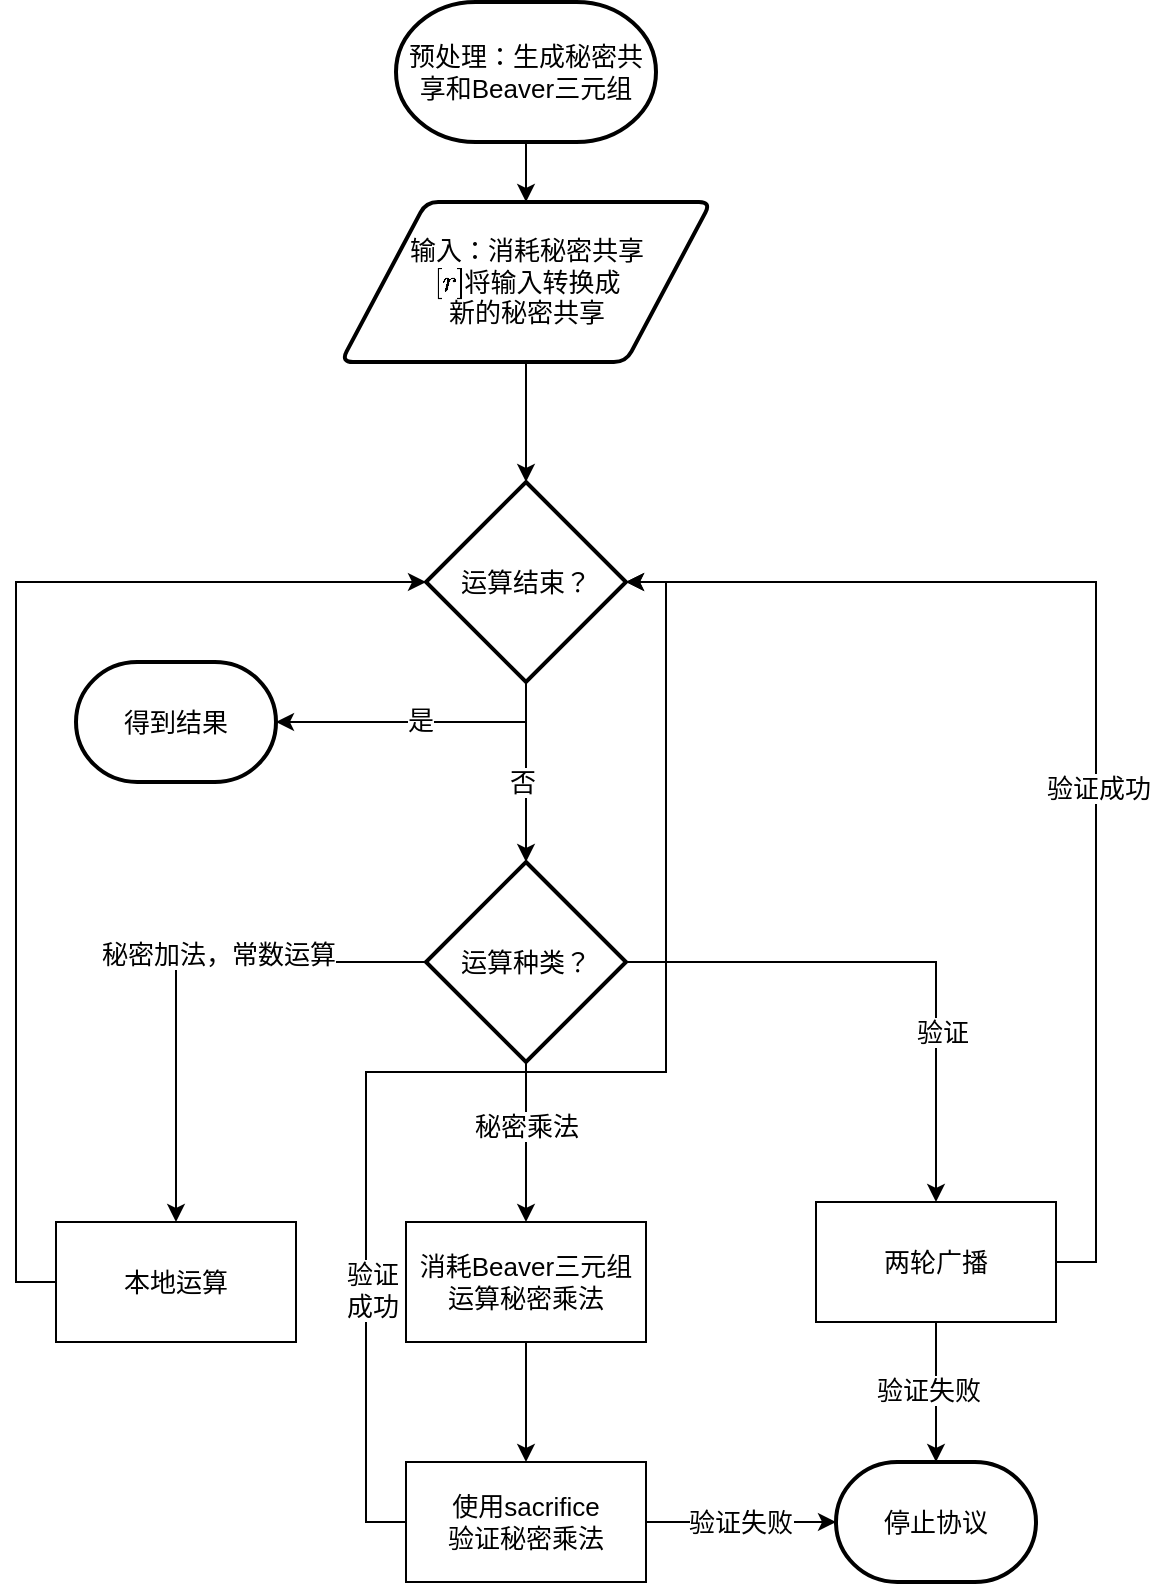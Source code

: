 <mxfile version="14.7.1" type="github">
  <diagram id="C5RBs43oDa-KdzZeNtuy" name="Page-1">
    <mxGraphModel dx="946" dy="536" grid="1" gridSize="10" guides="1" tooltips="1" connect="1" arrows="1" fold="1" page="1" pageScale="1" pageWidth="827" pageHeight="1169" math="1" shadow="0">
      <root>
        <mxCell id="WIyWlLk6GJQsqaUBKTNV-0" />
        <mxCell id="WIyWlLk6GJQsqaUBKTNV-1" parent="WIyWlLk6GJQsqaUBKTNV-0" />
        <mxCell id="vKn0vAI7lJOk2YTOMezV-2" style="edgeStyle=orthogonalEdgeStyle;rounded=0;orthogonalLoop=1;jettySize=auto;html=1;exitX=0.5;exitY=1;exitDx=0;exitDy=0;exitPerimeter=0;fontSize=13;" edge="1" parent="WIyWlLk6GJQsqaUBKTNV-1" source="vKn0vAI7lJOk2YTOMezV-0" target="vKn0vAI7lJOk2YTOMezV-1">
          <mxGeometry relative="1" as="geometry" />
        </mxCell>
        <mxCell id="vKn0vAI7lJOk2YTOMezV-0" value="预处理：生成秘密共享和Beaver三元组" style="strokeWidth=2;html=1;shape=mxgraph.flowchart.terminator;whiteSpace=wrap;fontSize=13;" vertex="1" parent="WIyWlLk6GJQsqaUBKTNV-1">
          <mxGeometry x="280" y="200" width="130" height="70" as="geometry" />
        </mxCell>
        <mxCell id="vKn0vAI7lJOk2YTOMezV-4" value="" style="edgeStyle=orthogonalEdgeStyle;rounded=0;orthogonalLoop=1;jettySize=auto;html=1;fontSize=13;" edge="1" parent="WIyWlLk6GJQsqaUBKTNV-1" source="vKn0vAI7lJOk2YTOMezV-1" target="vKn0vAI7lJOk2YTOMezV-3">
          <mxGeometry relative="1" as="geometry" />
        </mxCell>
        <mxCell id="vKn0vAI7lJOk2YTOMezV-1" value="输入：消耗秘密共享&lt;br&gt;\([r]\)将输入转换成&lt;br&gt;新的秘密共享" style="shape=parallelogram;html=1;strokeWidth=2;perimeter=parallelogramPerimeter;whiteSpace=wrap;rounded=1;arcSize=12;size=0.23;fontSize=13;" vertex="1" parent="WIyWlLk6GJQsqaUBKTNV-1">
          <mxGeometry x="252.5" y="300" width="185" height="80" as="geometry" />
        </mxCell>
        <mxCell id="vKn0vAI7lJOk2YTOMezV-37" style="edgeStyle=orthogonalEdgeStyle;rounded=0;orthogonalLoop=1;jettySize=auto;html=1;exitX=0.5;exitY=1;exitDx=0;exitDy=0;exitPerimeter=0;fontSize=13;" edge="1" parent="WIyWlLk6GJQsqaUBKTNV-1" source="vKn0vAI7lJOk2YTOMezV-3" target="vKn0vAI7lJOk2YTOMezV-34">
          <mxGeometry relative="1" as="geometry" />
        </mxCell>
        <mxCell id="vKn0vAI7lJOk2YTOMezV-38" value="是" style="edgeLabel;html=1;align=center;verticalAlign=middle;resizable=0;points=[];fontSize=13;" vertex="1" connectable="0" parent="vKn0vAI7lJOk2YTOMezV-37">
          <mxGeometry x="0.007" y="-1" relative="1" as="geometry">
            <mxPoint as="offset" />
          </mxGeometry>
        </mxCell>
        <mxCell id="vKn0vAI7lJOk2YTOMezV-42" style="edgeStyle=orthogonalEdgeStyle;rounded=0;orthogonalLoop=1;jettySize=auto;html=1;exitX=0.5;exitY=1;exitDx=0;exitDy=0;exitPerimeter=0;fontSize=13;" edge="1" parent="WIyWlLk6GJQsqaUBKTNV-1" source="vKn0vAI7lJOk2YTOMezV-3" target="vKn0vAI7lJOk2YTOMezV-6">
          <mxGeometry relative="1" as="geometry" />
        </mxCell>
        <mxCell id="vKn0vAI7lJOk2YTOMezV-43" value="否" style="edgeLabel;html=1;align=center;verticalAlign=middle;resizable=0;points=[];fontSize=13;" vertex="1" connectable="0" parent="vKn0vAI7lJOk2YTOMezV-42">
          <mxGeometry x="0.1" y="-2" relative="1" as="geometry">
            <mxPoint as="offset" />
          </mxGeometry>
        </mxCell>
        <mxCell id="vKn0vAI7lJOk2YTOMezV-3" value="运算结束？" style="strokeWidth=2;html=1;shape=mxgraph.flowchart.decision;whiteSpace=wrap;fontSize=13;" vertex="1" parent="WIyWlLk6GJQsqaUBKTNV-1">
          <mxGeometry x="295" y="440" width="100" height="100" as="geometry" />
        </mxCell>
        <mxCell id="vKn0vAI7lJOk2YTOMezV-10" style="edgeStyle=orthogonalEdgeStyle;rounded=0;orthogonalLoop=1;jettySize=auto;html=1;exitX=0;exitY=0.5;exitDx=0;exitDy=0;exitPerimeter=0;entryX=0.5;entryY=0;entryDx=0;entryDy=0;fontSize=13;" edge="1" parent="WIyWlLk6GJQsqaUBKTNV-1" source="vKn0vAI7lJOk2YTOMezV-6" target="vKn0vAI7lJOk2YTOMezV-7">
          <mxGeometry relative="1" as="geometry" />
        </mxCell>
        <mxCell id="vKn0vAI7lJOk2YTOMezV-11" value="秘密加法，常数运算" style="edgeLabel;html=1;align=center;verticalAlign=middle;resizable=0;points=[];fontSize=13;" vertex="1" connectable="0" parent="vKn0vAI7lJOk2YTOMezV-10">
          <mxGeometry x="-0.18" y="-4" relative="1" as="geometry">
            <mxPoint as="offset" />
          </mxGeometry>
        </mxCell>
        <mxCell id="vKn0vAI7lJOk2YTOMezV-12" style="edgeStyle=orthogonalEdgeStyle;rounded=0;orthogonalLoop=1;jettySize=auto;html=1;exitX=0.5;exitY=1;exitDx=0;exitDy=0;exitPerimeter=0;fontSize=13;" edge="1" parent="WIyWlLk6GJQsqaUBKTNV-1" source="vKn0vAI7lJOk2YTOMezV-6" target="vKn0vAI7lJOk2YTOMezV-8">
          <mxGeometry relative="1" as="geometry" />
        </mxCell>
        <mxCell id="vKn0vAI7lJOk2YTOMezV-13" value="秘密乘法" style="edgeLabel;html=1;align=center;verticalAlign=middle;resizable=0;points=[];fontSize=13;" vertex="1" connectable="0" parent="vKn0vAI7lJOk2YTOMezV-12">
          <mxGeometry x="-0.2" relative="1" as="geometry">
            <mxPoint as="offset" />
          </mxGeometry>
        </mxCell>
        <mxCell id="vKn0vAI7lJOk2YTOMezV-14" style="edgeStyle=orthogonalEdgeStyle;rounded=0;orthogonalLoop=1;jettySize=auto;html=1;exitX=1;exitY=0.5;exitDx=0;exitDy=0;exitPerimeter=0;entryX=0.5;entryY=0;entryDx=0;entryDy=0;fontSize=13;" edge="1" parent="WIyWlLk6GJQsqaUBKTNV-1" source="vKn0vAI7lJOk2YTOMezV-6" target="vKn0vAI7lJOk2YTOMezV-9">
          <mxGeometry relative="1" as="geometry" />
        </mxCell>
        <mxCell id="vKn0vAI7lJOk2YTOMezV-15" value="验证" style="edgeLabel;html=1;align=center;verticalAlign=middle;resizable=0;points=[];fontSize=13;" vertex="1" connectable="0" parent="vKn0vAI7lJOk2YTOMezV-14">
          <mxGeometry x="0.38" y="3" relative="1" as="geometry">
            <mxPoint as="offset" />
          </mxGeometry>
        </mxCell>
        <mxCell id="vKn0vAI7lJOk2YTOMezV-6" value="运算种类？" style="strokeWidth=2;html=1;shape=mxgraph.flowchart.decision;whiteSpace=wrap;fontSize=13;" vertex="1" parent="WIyWlLk6GJQsqaUBKTNV-1">
          <mxGeometry x="295" y="630" width="100" height="100" as="geometry" />
        </mxCell>
        <mxCell id="vKn0vAI7lJOk2YTOMezV-23" style="edgeStyle=orthogonalEdgeStyle;rounded=0;orthogonalLoop=1;jettySize=auto;html=1;exitX=0;exitY=0.5;exitDx=0;exitDy=0;entryX=0;entryY=0.5;entryDx=0;entryDy=0;entryPerimeter=0;fontSize=13;" edge="1" parent="WIyWlLk6GJQsqaUBKTNV-1" source="vKn0vAI7lJOk2YTOMezV-7" target="vKn0vAI7lJOk2YTOMezV-3">
          <mxGeometry relative="1" as="geometry" />
        </mxCell>
        <mxCell id="vKn0vAI7lJOk2YTOMezV-7" value="本地运算" style="rounded=0;whiteSpace=wrap;html=1;fontSize=13;" vertex="1" parent="WIyWlLk6GJQsqaUBKTNV-1">
          <mxGeometry x="110" y="810" width="120" height="60" as="geometry" />
        </mxCell>
        <mxCell id="vKn0vAI7lJOk2YTOMezV-16" style="edgeStyle=orthogonalEdgeStyle;rounded=0;orthogonalLoop=1;jettySize=auto;html=1;exitX=0.5;exitY=1;exitDx=0;exitDy=0;fontSize=13;" edge="1" parent="WIyWlLk6GJQsqaUBKTNV-1" source="vKn0vAI7lJOk2YTOMezV-8">
          <mxGeometry relative="1" as="geometry">
            <mxPoint x="345" y="850" as="targetPoint" />
          </mxGeometry>
        </mxCell>
        <mxCell id="vKn0vAI7lJOk2YTOMezV-41" style="edgeStyle=orthogonalEdgeStyle;rounded=0;orthogonalLoop=1;jettySize=auto;html=1;exitX=0.5;exitY=1;exitDx=0;exitDy=0;fontSize=13;" edge="1" parent="WIyWlLk6GJQsqaUBKTNV-1" source="vKn0vAI7lJOk2YTOMezV-8" target="vKn0vAI7lJOk2YTOMezV-17">
          <mxGeometry relative="1" as="geometry" />
        </mxCell>
        <mxCell id="vKn0vAI7lJOk2YTOMezV-8" value="消耗Beaver三元组运算秘密乘法" style="rounded=0;whiteSpace=wrap;html=1;fontSize=13;" vertex="1" parent="WIyWlLk6GJQsqaUBKTNV-1">
          <mxGeometry x="285" y="810" width="120" height="60" as="geometry" />
        </mxCell>
        <mxCell id="vKn0vAI7lJOk2YTOMezV-21" style="edgeStyle=orthogonalEdgeStyle;rounded=0;orthogonalLoop=1;jettySize=auto;html=1;exitX=0.5;exitY=1;exitDx=0;exitDy=0;fontSize=13;" edge="1" parent="WIyWlLk6GJQsqaUBKTNV-1" source="vKn0vAI7lJOk2YTOMezV-9" target="vKn0vAI7lJOk2YTOMezV-18">
          <mxGeometry relative="1" as="geometry" />
        </mxCell>
        <mxCell id="vKn0vAI7lJOk2YTOMezV-22" value="验证失败" style="edgeLabel;html=1;align=center;verticalAlign=middle;resizable=0;points=[];fontSize=13;" vertex="1" connectable="0" parent="vKn0vAI7lJOk2YTOMezV-21">
          <mxGeometry x="-0.04" y="-4" relative="1" as="geometry">
            <mxPoint as="offset" />
          </mxGeometry>
        </mxCell>
        <mxCell id="vKn0vAI7lJOk2YTOMezV-27" style="edgeStyle=orthogonalEdgeStyle;rounded=0;orthogonalLoop=1;jettySize=auto;html=1;exitX=1;exitY=0.5;exitDx=0;exitDy=0;entryX=1;entryY=0.5;entryDx=0;entryDy=0;entryPerimeter=0;fontSize=13;" edge="1" parent="WIyWlLk6GJQsqaUBKTNV-1" source="vKn0vAI7lJOk2YTOMezV-9" target="vKn0vAI7lJOk2YTOMezV-3">
          <mxGeometry relative="1" as="geometry">
            <mxPoint x="480" y="500" as="targetPoint" />
          </mxGeometry>
        </mxCell>
        <mxCell id="vKn0vAI7lJOk2YTOMezV-28" value="验证成功" style="edgeLabel;html=1;align=center;verticalAlign=middle;resizable=0;points=[];fontSize=13;" vertex="1" connectable="0" parent="vKn0vAI7lJOk2YTOMezV-27">
          <mxGeometry x="-0.135" y="-1" relative="1" as="geometry">
            <mxPoint as="offset" />
          </mxGeometry>
        </mxCell>
        <mxCell id="vKn0vAI7lJOk2YTOMezV-9" value="两轮广播" style="rounded=0;whiteSpace=wrap;html=1;fontSize=13;" vertex="1" parent="WIyWlLk6GJQsqaUBKTNV-1">
          <mxGeometry x="490" y="800" width="120" height="60" as="geometry" />
        </mxCell>
        <mxCell id="vKn0vAI7lJOk2YTOMezV-19" style="edgeStyle=orthogonalEdgeStyle;rounded=0;orthogonalLoop=1;jettySize=auto;html=1;exitX=1;exitY=0.5;exitDx=0;exitDy=0;fontSize=13;" edge="1" parent="WIyWlLk6GJQsqaUBKTNV-1" source="vKn0vAI7lJOk2YTOMezV-17" target="vKn0vAI7lJOk2YTOMezV-18">
          <mxGeometry relative="1" as="geometry" />
        </mxCell>
        <mxCell id="vKn0vAI7lJOk2YTOMezV-20" value="验证失败" style="edgeLabel;html=1;align=center;verticalAlign=middle;resizable=0;points=[];fontSize=13;" vertex="1" connectable="0" parent="vKn0vAI7lJOk2YTOMezV-19">
          <mxGeometry x="-0.012" relative="1" as="geometry">
            <mxPoint as="offset" />
          </mxGeometry>
        </mxCell>
        <mxCell id="vKn0vAI7lJOk2YTOMezV-24" style="edgeStyle=orthogonalEdgeStyle;rounded=0;orthogonalLoop=1;jettySize=auto;html=1;exitX=0;exitY=0.5;exitDx=0;exitDy=0;entryX=1;entryY=0.5;entryDx=0;entryDy=0;entryPerimeter=0;fontSize=13;" edge="1" parent="WIyWlLk6GJQsqaUBKTNV-1" source="vKn0vAI7lJOk2YTOMezV-17" target="vKn0vAI7lJOk2YTOMezV-3">
          <mxGeometry relative="1" as="geometry" />
        </mxCell>
        <mxCell id="vKn0vAI7lJOk2YTOMezV-25" value="验证&lt;br style=&quot;font-size: 13px;&quot;&gt;成功" style="edgeLabel;html=1;align=center;verticalAlign=middle;resizable=0;points=[];fontSize=13;" vertex="1" connectable="0" parent="vKn0vAI7lJOk2YTOMezV-24">
          <mxGeometry x="-0.586" y="-3" relative="1" as="geometry">
            <mxPoint as="offset" />
          </mxGeometry>
        </mxCell>
        <mxCell id="vKn0vAI7lJOk2YTOMezV-17" value="使用sacrifice&lt;br style=&quot;font-size: 13px;&quot;&gt;验证秘密乘法" style="rounded=0;whiteSpace=wrap;html=1;fontSize=13;" vertex="1" parent="WIyWlLk6GJQsqaUBKTNV-1">
          <mxGeometry x="285" y="930" width="120" height="60" as="geometry" />
        </mxCell>
        <mxCell id="vKn0vAI7lJOk2YTOMezV-18" value="停止协议" style="strokeWidth=2;html=1;shape=mxgraph.flowchart.terminator;whiteSpace=wrap;fontSize=13;" vertex="1" parent="WIyWlLk6GJQsqaUBKTNV-1">
          <mxGeometry x="500" y="930" width="100" height="60" as="geometry" />
        </mxCell>
        <mxCell id="vKn0vAI7lJOk2YTOMezV-34" value="得到结果" style="strokeWidth=2;html=1;shape=mxgraph.flowchart.terminator;whiteSpace=wrap;fontSize=13;" vertex="1" parent="WIyWlLk6GJQsqaUBKTNV-1">
          <mxGeometry x="120" y="530" width="100" height="60" as="geometry" />
        </mxCell>
      </root>
    </mxGraphModel>
  </diagram>
</mxfile>
